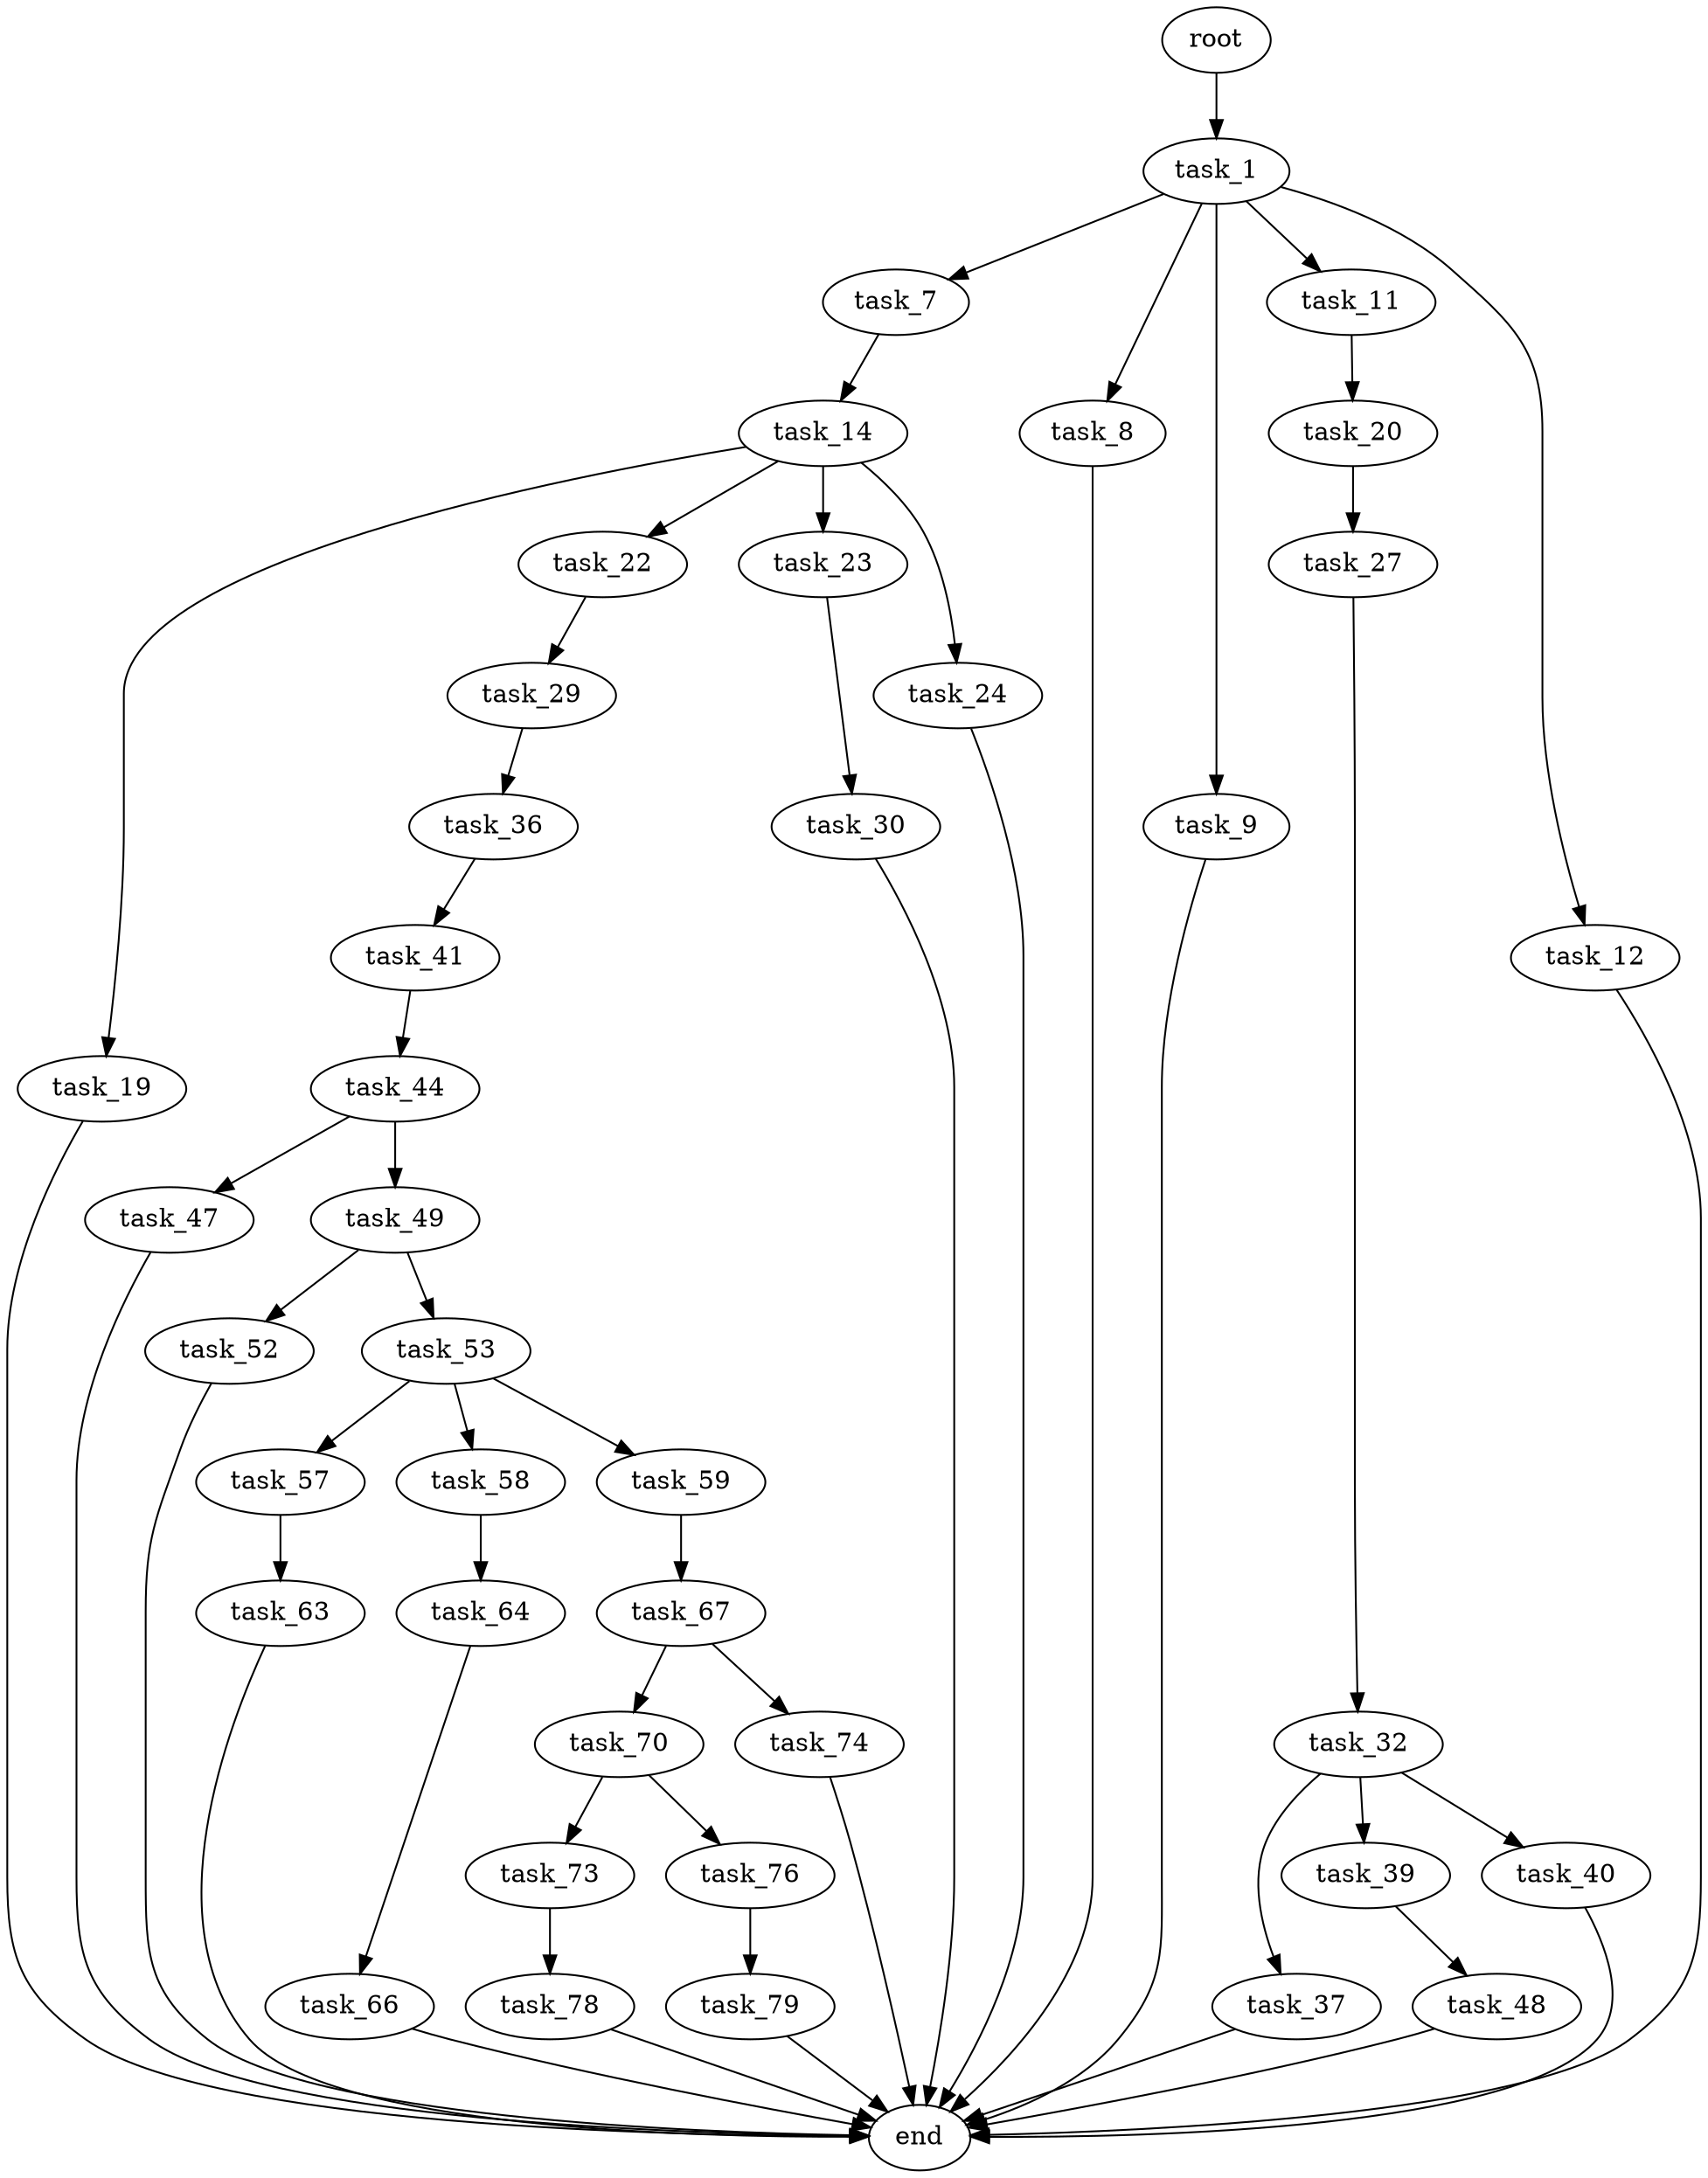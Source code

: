 digraph G {
  root [size="0.000000"];
  task_1 [size="1073741824000.000000"];
  task_7 [size="549755813888.000000"];
  task_8 [size="582715193834.000000"];
  task_9 [size="108633958086.000000"];
  task_11 [size="633201313499.000000"];
  task_12 [size="9681772272.000000"];
  task_14 [size="636306813770.000000"];
  end [size="0.000000"];
  task_20 [size="4435053764.000000"];
  task_19 [size="1073741824000.000000"];
  task_22 [size="549755813888.000000"];
  task_23 [size="1401103657342.000000"];
  task_24 [size="659174734412.000000"];
  task_27 [size="8589934592.000000"];
  task_29 [size="1073741824000.000000"];
  task_30 [size="1073741824000.000000"];
  task_32 [size="782757789696.000000"];
  task_36 [size="368293445632.000000"];
  task_37 [size="68719476736.000000"];
  task_39 [size="8589934592.000000"];
  task_40 [size="8589934592.000000"];
  task_41 [size="68719476736.000000"];
  task_48 [size="28991029248.000000"];
  task_44 [size="1337462842930.000000"];
  task_47 [size="975550875688.000000"];
  task_49 [size="610229000576.000000"];
  task_52 [size="62932627288.000000"];
  task_53 [size="458622012680.000000"];
  task_57 [size="782757789696.000000"];
  task_58 [size="6720108015.000000"];
  task_59 [size="549755813888.000000"];
  task_63 [size="68719476736.000000"];
  task_64 [size="368293445632.000000"];
  task_67 [size="18211538544.000000"];
  task_66 [size="343883122.000000"];
  task_70 [size="24135466284.000000"];
  task_74 [size="782757789696.000000"];
  task_73 [size="68719476736.000000"];
  task_76 [size="20598335879.000000"];
  task_78 [size="432195456658.000000"];
  task_79 [size="30814155409.000000"];

  root -> task_1 [size="1.000000"];
  task_1 -> task_7 [size="838860800.000000"];
  task_1 -> task_8 [size="838860800.000000"];
  task_1 -> task_9 [size="838860800.000000"];
  task_1 -> task_11 [size="838860800.000000"];
  task_1 -> task_12 [size="838860800.000000"];
  task_7 -> task_14 [size="536870912.000000"];
  task_8 -> end [size="1.000000"];
  task_9 -> end [size="1.000000"];
  task_11 -> task_20 [size="411041792.000000"];
  task_12 -> end [size="1.000000"];
  task_14 -> task_19 [size="679477248.000000"];
  task_14 -> task_22 [size="679477248.000000"];
  task_14 -> task_23 [size="679477248.000000"];
  task_14 -> task_24 [size="679477248.000000"];
  task_20 -> task_27 [size="301989888.000000"];
  task_19 -> end [size="1.000000"];
  task_22 -> task_29 [size="536870912.000000"];
  task_23 -> task_30 [size="838860800.000000"];
  task_24 -> end [size="1.000000"];
  task_27 -> task_32 [size="33554432.000000"];
  task_29 -> task_36 [size="838860800.000000"];
  task_30 -> end [size="1.000000"];
  task_32 -> task_37 [size="679477248.000000"];
  task_32 -> task_39 [size="679477248.000000"];
  task_32 -> task_40 [size="679477248.000000"];
  task_36 -> task_41 [size="411041792.000000"];
  task_37 -> end [size="1.000000"];
  task_39 -> task_48 [size="33554432.000000"];
  task_40 -> end [size="1.000000"];
  task_41 -> task_44 [size="134217728.000000"];
  task_48 -> end [size="1.000000"];
  task_44 -> task_47 [size="838860800.000000"];
  task_44 -> task_49 [size="838860800.000000"];
  task_47 -> end [size="1.000000"];
  task_49 -> task_52 [size="536870912.000000"];
  task_49 -> task_53 [size="536870912.000000"];
  task_52 -> end [size="1.000000"];
  task_53 -> task_57 [size="536870912.000000"];
  task_53 -> task_58 [size="536870912.000000"];
  task_53 -> task_59 [size="536870912.000000"];
  task_57 -> task_63 [size="679477248.000000"];
  task_58 -> task_64 [size="209715200.000000"];
  task_59 -> task_67 [size="536870912.000000"];
  task_63 -> end [size="1.000000"];
  task_64 -> task_66 [size="411041792.000000"];
  task_67 -> task_70 [size="838860800.000000"];
  task_67 -> task_74 [size="838860800.000000"];
  task_66 -> end [size="1.000000"];
  task_70 -> task_73 [size="411041792.000000"];
  task_70 -> task_76 [size="411041792.000000"];
  task_74 -> end [size="1.000000"];
  task_73 -> task_78 [size="134217728.000000"];
  task_76 -> task_79 [size="33554432.000000"];
  task_78 -> end [size="1.000000"];
  task_79 -> end [size="1.000000"];
}
